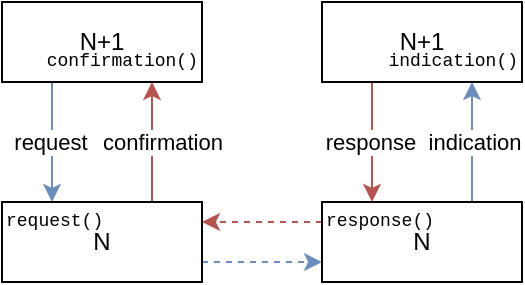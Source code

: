 <mxfile version="14.5.1" type="device" pages="3"><diagram id="8msGZglLkiFxOVFAlrKm" name="Page-1"><mxGraphModel dx="395" dy="228" grid="1" gridSize="10" guides="1" tooltips="1" connect="1" arrows="1" fold="1" page="1" pageScale="1" pageWidth="827" pageHeight="1169" math="0" shadow="0"><root><mxCell id="0"/><mxCell id="1" parent="0"/><mxCell id="eRVHcrC0AtWGhMuTuGPw-3" style="edgeStyle=orthogonalEdgeStyle;rounded=0;orthogonalLoop=1;jettySize=auto;html=1;exitX=0.25;exitY=1;exitDx=0;exitDy=0;entryX=0.25;entryY=0;entryDx=0;entryDy=0;fillColor=#dae8fc;strokeColor=#6c8ebf;" parent="1" source="eRVHcrC0AtWGhMuTuGPw-1" target="eRVHcrC0AtWGhMuTuGPw-2" edge="1"><mxGeometry relative="1" as="geometry"/></mxCell><mxCell id="eRVHcrC0AtWGhMuTuGPw-4" value="request" style="edgeLabel;html=1;align=center;verticalAlign=middle;resizable=0;points=[];" parent="eRVHcrC0AtWGhMuTuGPw-3" vertex="1" connectable="0"><mxGeometry x="0.269" y="-1" relative="1" as="geometry"><mxPoint y="-8.06" as="offset"/></mxGeometry></mxCell><mxCell id="eRVHcrC0AtWGhMuTuGPw-1" value="N+1" style="rounded=0;whiteSpace=wrap;html=1;" parent="1" vertex="1"><mxGeometry x="260" y="250" width="100" height="40" as="geometry"/></mxCell><mxCell id="eRVHcrC0AtWGhMuTuGPw-10" style="edgeStyle=orthogonalEdgeStyle;rounded=0;orthogonalLoop=1;jettySize=auto;html=1;exitX=1;exitY=0.75;exitDx=0;exitDy=0;entryX=0;entryY=0.75;entryDx=0;entryDy=0;fillColor=#dae8fc;dashed=1;strokeColor=#6c8ebf;" parent="1" source="eRVHcrC0AtWGhMuTuGPw-2" target="eRVHcrC0AtWGhMuTuGPw-8" edge="1"><mxGeometry relative="1" as="geometry"/></mxCell><mxCell id="eRVHcrC0AtWGhMuTuGPw-13" style="edgeStyle=orthogonalEdgeStyle;rounded=0;orthogonalLoop=1;jettySize=auto;html=1;exitX=0.75;exitY=0;exitDx=0;exitDy=0;entryX=0.75;entryY=1;entryDx=0;entryDy=0;fillColor=#f8cecc;strokeColor=#b85450;" parent="1" source="eRVHcrC0AtWGhMuTuGPw-2" target="eRVHcrC0AtWGhMuTuGPw-1" edge="1"><mxGeometry relative="1" as="geometry"/></mxCell><mxCell id="eRVHcrC0AtWGhMuTuGPw-14" value="confirmation" style="edgeLabel;html=1;align=center;verticalAlign=middle;resizable=0;points=[];" parent="eRVHcrC0AtWGhMuTuGPw-13" vertex="1" connectable="0"><mxGeometry x="0.225" relative="1" as="geometry"><mxPoint x="5" y="6.67" as="offset"/></mxGeometry></mxCell><mxCell id="eRVHcrC0AtWGhMuTuGPw-2" value="N" style="rounded=0;whiteSpace=wrap;html=1;" parent="1" vertex="1"><mxGeometry x="260" y="350" width="100" height="40" as="geometry"/></mxCell><mxCell id="eRVHcrC0AtWGhMuTuGPw-5" style="edgeStyle=orthogonalEdgeStyle;rounded=0;orthogonalLoop=1;jettySize=auto;html=1;exitX=0.25;exitY=1;exitDx=0;exitDy=0;entryX=0.25;entryY=0;entryDx=0;entryDy=0;fillColor=#f8cecc;strokeColor=#b85450;" parent="1" source="eRVHcrC0AtWGhMuTuGPw-7" target="eRVHcrC0AtWGhMuTuGPw-8" edge="1"><mxGeometry relative="1" as="geometry"/></mxCell><mxCell id="eRVHcrC0AtWGhMuTuGPw-6" value="response" style="edgeLabel;html=1;align=center;verticalAlign=middle;resizable=0;points=[];" parent="eRVHcrC0AtWGhMuTuGPw-5" vertex="1" connectable="0"><mxGeometry x="0.269" y="-1" relative="1" as="geometry"><mxPoint y="-8" as="offset"/></mxGeometry></mxCell><mxCell id="eRVHcrC0AtWGhMuTuGPw-7" value="N+1" style="rounded=0;whiteSpace=wrap;html=1;" parent="1" vertex="1"><mxGeometry x="420" y="250" width="100" height="40" as="geometry"/></mxCell><mxCell id="eRVHcrC0AtWGhMuTuGPw-11" style="edgeStyle=orthogonalEdgeStyle;rounded=0;orthogonalLoop=1;jettySize=auto;html=1;exitX=0.75;exitY=0;exitDx=0;exitDy=0;entryX=0.75;entryY=1;entryDx=0;entryDy=0;fillColor=#dae8fc;strokeColor=#6c8ebf;" parent="1" source="eRVHcrC0AtWGhMuTuGPw-8" target="eRVHcrC0AtWGhMuTuGPw-7" edge="1"><mxGeometry relative="1" as="geometry"/></mxCell><mxCell id="eRVHcrC0AtWGhMuTuGPw-12" value="indication" style="edgeLabel;html=1;align=center;verticalAlign=middle;resizable=0;points=[];" parent="eRVHcrC0AtWGhMuTuGPw-11" vertex="1" connectable="0"><mxGeometry x="-0.232" y="-1" relative="1" as="geometry"><mxPoint y="-7" as="offset"/></mxGeometry></mxCell><mxCell id="eRVHcrC0AtWGhMuTuGPw-15" style="edgeStyle=orthogonalEdgeStyle;rounded=0;orthogonalLoop=1;jettySize=auto;html=1;exitX=0;exitY=0.25;exitDx=0;exitDy=0;entryX=1;entryY=0.25;entryDx=0;entryDy=0;dashed=1;fillColor=#f8cecc;strokeColor=#b85450;" parent="1" source="eRVHcrC0AtWGhMuTuGPw-8" target="eRVHcrC0AtWGhMuTuGPw-2" edge="1"><mxGeometry relative="1" as="geometry"/></mxCell><mxCell id="eRVHcrC0AtWGhMuTuGPw-8" value="N" style="rounded=0;whiteSpace=wrap;html=1;" parent="1" vertex="1"><mxGeometry x="420" y="350" width="100" height="40" as="geometry"/></mxCell><mxCell id="y-ce9G92WKQW0NO0OB9N-1" value="request()" style="text;html=1;strokeColor=none;fillColor=none;align=left;verticalAlign=middle;whiteSpace=wrap;rounded=0;fontFamily=Courier New;fontSize=9;" vertex="1" parent="1"><mxGeometry x="260" y="350" width="40" height="20" as="geometry"/></mxCell><mxCell id="y-ce9G92WKQW0NO0OB9N-2" value="confirmation()" style="text;html=1;strokeColor=none;fillColor=none;align=right;verticalAlign=middle;whiteSpace=wrap;rounded=0;fontFamily=Courier New;fontSize=9;" vertex="1" parent="1"><mxGeometry x="270" y="270" width="90" height="20" as="geometry"/></mxCell><mxCell id="y-ce9G92WKQW0NO0OB9N-3" value="response()" style="text;html=1;strokeColor=none;fillColor=none;align=left;verticalAlign=middle;whiteSpace=wrap;rounded=0;fontFamily=Courier New;fontSize=9;" vertex="1" parent="1"><mxGeometry x="420" y="350" width="60" height="20" as="geometry"/></mxCell><mxCell id="y-ce9G92WKQW0NO0OB9N-4" value="indication()" style="text;html=1;strokeColor=none;fillColor=none;align=right;verticalAlign=middle;whiteSpace=wrap;rounded=0;fontFamily=Courier New;fontSize=9;" vertex="1" parent="1"><mxGeometry x="460" y="270" width="60" height="20" as="geometry"/></mxCell></root></mxGraphModel></diagram><diagram id="KHeBgmpmu4kn4VjHanUW" name="Page-2"><mxGraphModel dx="1422" dy="822" grid="1" gridSize="10" guides="1" tooltips="1" connect="1" arrows="1" fold="1" page="1" pageScale="1" pageWidth="827" pageHeight="1169" math="0" shadow="0"><root><mxCell id="xdquKjPm5W4JOgWtBmdA-0"/><mxCell id="xdquKjPm5W4JOgWtBmdA-1" parent="xdquKjPm5W4JOgWtBmdA-0"/><mxCell id="AT72fptFloqT8dLvzETi-0" style="edgeStyle=orthogonalEdgeStyle;rounded=0;orthogonalLoop=1;jettySize=auto;html=1;exitX=0.5;exitY=0;exitDx=0;exitDy=0;entryX=0.5;entryY=1;entryDx=0;entryDy=0;dashed=1;fontSize=9;fontFamily=Courier New;" parent="xdquKjPm5W4JOgWtBmdA-1" source="AT72fptFloqT8dLvzETi-11" target="AT72fptFloqT8dLvzETi-12" edge="1"><mxGeometry relative="1" as="geometry"/></mxCell><mxCell id="AT72fptFloqT8dLvzETi-1" value="#include &amp;lt;vector&amp;gt;" style="edgeLabel;html=1;align=center;verticalAlign=middle;resizable=0;points=[];fontSize=9;fontFamily=Courier New;" parent="AT72fptFloqT8dLvzETi-0" vertex="1" connectable="0"><mxGeometry x="0.275" relative="1" as="geometry"><mxPoint y="5.56" as="offset"/></mxGeometry></mxCell><mxCell id="AT72fptFloqT8dLvzETi-2" style="edgeStyle=orthogonalEdgeStyle;rounded=0;orthogonalLoop=1;jettySize=auto;html=1;exitX=0.25;exitY=1;exitDx=0;exitDy=0;entryX=0.25;entryY=0;entryDx=0;entryDy=0;startArrow=diamond;startFill=1;fontFamily=Courier New;" parent="xdquKjPm5W4JOgWtBmdA-1" source="AT72fptFloqT8dLvzETi-11" target="AT72fptFloqT8dLvzETi-13" edge="1"><mxGeometry relative="1" as="geometry"/></mxCell><mxCell id="AT72fptFloqT8dLvzETi-3" value="Roue r2;" style="edgeLabel;html=1;align=center;verticalAlign=middle;resizable=0;points=[];fontSize=9;fontFamily=Courier New;" parent="AT72fptFloqT8dLvzETi-2" vertex="1" connectable="0"><mxGeometry x="-0.24" y="2" relative="1" as="geometry"><mxPoint x="-7" y="0.93" as="offset"/></mxGeometry></mxCell><mxCell id="AT72fptFloqT8dLvzETi-4" style="edgeStyle=orthogonalEdgeStyle;rounded=0;orthogonalLoop=1;jettySize=auto;html=1;exitX=0.75;exitY=1;exitDx=0;exitDy=0;entryX=0.75;entryY=0;entryDx=0;entryDy=0;startArrow=diamond;startFill=1;fontSize=9;fontFamily=Courier New;" parent="xdquKjPm5W4JOgWtBmdA-1" source="AT72fptFloqT8dLvzETi-11" target="AT72fptFloqT8dLvzETi-13" edge="1"><mxGeometry relative="1" as="geometry"/></mxCell><mxCell id="AT72fptFloqT8dLvzETi-5" value="Roue r1;" style="edgeLabel;html=1;align=center;verticalAlign=middle;resizable=0;points=[];fontSize=9;fontFamily=Courier New;" parent="AT72fptFloqT8dLvzETi-4" vertex="1" connectable="0"><mxGeometry x="-0.704" relative="1" as="geometry"><mxPoint x="15" y="12.4" as="offset"/></mxGeometry></mxCell><mxCell id="AT72fptFloqT8dLvzETi-6" style="edgeStyle=orthogonalEdgeStyle;rounded=0;orthogonalLoop=1;jettySize=auto;html=1;exitX=1;exitY=0.5;exitDx=0;exitDy=0;entryX=0;entryY=0.5;entryDx=0;entryDy=0;startArrow=diamond;startFill=0;fontFamily=Courier New;fontSize=11;" parent="xdquKjPm5W4JOgWtBmdA-1" source="AT72fptFloqT8dLvzETi-11" target="AT72fptFloqT8dLvzETi-14" edge="1"><mxGeometry relative="1" as="geometry"/></mxCell><mxCell id="AT72fptFloqT8dLvzETi-7" value="*" style="edgeLabel;html=1;align=center;verticalAlign=middle;resizable=0;points=[];fontSize=11;fontFamily=Courier New;" parent="AT72fptFloqT8dLvzETi-6" vertex="1" connectable="0"><mxGeometry x="0.335" y="-1" relative="1" as="geometry"><mxPoint x="10" y="-11" as="offset"/></mxGeometry></mxCell><mxCell id="AT72fptFloqT8dLvzETi-8" value="vector&amp;lt;Person*&amp;gt;&lt;br&gt;owner;" style="edgeLabel;html=1;align=center;verticalAlign=middle;resizable=0;points=[];fontSize=11;fontFamily=Courier New;horizontal=1;" parent="AT72fptFloqT8dLvzETi-6" vertex="1" connectable="0"><mxGeometry x="-0.316" y="-2" relative="1" as="geometry"><mxPoint x="59.43" y="-32" as="offset"/></mxGeometry></mxCell><mxCell id="AT72fptFloqT8dLvzETi-9" style="edgeStyle=orthogonalEdgeStyle;rounded=0;orthogonalLoop=1;jettySize=auto;html=1;exitX=0;exitY=0.5;exitDx=0;exitDy=0;entryX=1;entryY=0.5;entryDx=0;entryDy=0;startArrow=none;startFill=0;fontFamily=Courier New;fontSize=11;endArrow=block;endFill=0;" parent="xdquKjPm5W4JOgWtBmdA-1" source="AT72fptFloqT8dLvzETi-11" target="AT72fptFloqT8dLvzETi-15" edge="1"><mxGeometry relative="1" as="geometry"/></mxCell><mxCell id="AT72fptFloqT8dLvzETi-10" value="class Voiture :&lt;br style=&quot;font-size: 9px;&quot;&gt;&amp;nbsp; &amp;nbsp;public Vehicule" style="edgeLabel;html=1;align=center;verticalAlign=middle;resizable=0;points=[];fontSize=9;fontFamily=Courier New;" parent="AT72fptFloqT8dLvzETi-9" vertex="1" connectable="0"><mxGeometry x="0.32" relative="1" as="geometry"><mxPoint x="-47.14" y="-20" as="offset"/></mxGeometry></mxCell><mxCell id="AT72fptFloqT8dLvzETi-11" value="Voiture" style="rounded=0;whiteSpace=wrap;html=1;fontFamily=Courier New;" parent="xdquKjPm5W4JOgWtBmdA-1" vertex="1"><mxGeometry x="379" y="330" width="60" height="20" as="geometry"/></mxCell><mxCell id="AT72fptFloqT8dLvzETi-12" value="vector" style="rounded=0;whiteSpace=wrap;html=1;fontFamily=Courier New;" parent="xdquKjPm5W4JOgWtBmdA-1" vertex="1"><mxGeometry x="379" y="270" width="60" height="20" as="geometry"/></mxCell><mxCell id="AT72fptFloqT8dLvzETi-13" value="Roue" style="rounded=0;whiteSpace=wrap;html=1;fontFamily=Courier New;" parent="xdquKjPm5W4JOgWtBmdA-1" vertex="1"><mxGeometry x="379" y="400" width="60" height="20" as="geometry"/></mxCell><mxCell id="AT72fptFloqT8dLvzETi-14" value="Person" style="rounded=0;whiteSpace=wrap;html=1;fontFamily=Courier New;" parent="xdquKjPm5W4JOgWtBmdA-1" vertex="1"><mxGeometry x="499" y="330" width="60" height="20" as="geometry"/></mxCell><mxCell id="AT72fptFloqT8dLvzETi-15" value="Vehicule" style="rounded=0;whiteSpace=wrap;html=1;fontFamily=Courier New;" parent="xdquKjPm5W4JOgWtBmdA-1" vertex="1"><mxGeometry x="269" y="330" width="60" height="20" as="geometry"/></mxCell></root></mxGraphModel></diagram><diagram id="rxhpmbv8tv5E8vfeJI_o" name="Page-3"><mxGraphModel dx="677" dy="391" grid="1" gridSize="10" guides="1" tooltips="1" connect="1" arrows="1" fold="1" page="1" pageScale="1" pageWidth="827" pageHeight="1169" math="0" shadow="0"><root><mxCell id="nLOy6urcEKs6-xULfCXV-0"/><mxCell id="nLOy6urcEKs6-xULfCXV-1" parent="nLOy6urcEKs6-xULfCXV-0"/><mxCell id="nLOy6urcEKs6-xULfCXV-2" value="" style="endArrow=none;html=1;rounded=0;startArrow=diamond;startFill=1;endSize=10;startSize=10;jumpSize=10;strokeWidth=2;" parent="nLOy6urcEKs6-xULfCXV-1" edge="1"><mxGeometry width="50" height="50" relative="1" as="geometry"><mxPoint x="200" y="280" as="sourcePoint"/><mxPoint x="280" y="280" as="targetPoint"/></mxGeometry></mxCell><mxCell id="nLOy6urcEKs6-xULfCXV-3" value="composition" style="edgeLabel;html=1;align=center;verticalAlign=middle;resizable=0;points=[];" parent="nLOy6urcEKs6-xULfCXV-2" vertex="1" connectable="0"><mxGeometry x="0.35" y="-5" relative="1" as="geometry"><mxPoint x="-5" y="-15" as="offset"/></mxGeometry></mxCell><mxCell id="nLOy6urcEKs6-xULfCXV-4" value="" style="endArrow=none;html=1;rounded=0;startArrow=diamond;startFill=0;endSize=10;startSize=10;jumpSize=10;strokeWidth=2;" parent="nLOy6urcEKs6-xULfCXV-1" edge="1"><mxGeometry width="50" height="50" relative="1" as="geometry"><mxPoint x="200" y="320" as="sourcePoint"/><mxPoint x="280" y="320" as="targetPoint"/></mxGeometry></mxCell><mxCell id="nLOy6urcEKs6-xULfCXV-5" value="agrégation" style="edgeLabel;html=1;align=center;verticalAlign=middle;resizable=0;points=[];" parent="nLOy6urcEKs6-xULfCXV-4" vertex="1" connectable="0"><mxGeometry x="0.35" y="-5" relative="1" as="geometry"><mxPoint x="-5" y="-15" as="offset"/></mxGeometry></mxCell><mxCell id="nLOy6urcEKs6-xULfCXV-6" value="" style="endArrow=block;html=1;rounded=0;startArrow=none;startFill=0;endSize=10;startSize=10;jumpSize=10;strokeWidth=2;endFill=0;" parent="nLOy6urcEKs6-xULfCXV-1" edge="1"><mxGeometry width="50" height="50" relative="1" as="geometry"><mxPoint x="200" y="240" as="sourcePoint"/><mxPoint x="280" y="240" as="targetPoint"/></mxGeometry></mxCell><mxCell id="nLOy6urcEKs6-xULfCXV-7" value="héritage" style="edgeLabel;html=1;align=center;verticalAlign=middle;resizable=0;points=[];" parent="nLOy6urcEKs6-xULfCXV-6" vertex="1" connectable="0"><mxGeometry x="0.35" y="-5" relative="1" as="geometry"><mxPoint x="-14" y="-15" as="offset"/></mxGeometry></mxCell><mxCell id="nLOy6urcEKs6-xULfCXV-8" value="" style="endArrow=none;html=1;rounded=0;startArrow=none;startFill=0;endSize=10;startSize=10;jumpSize=10;strokeWidth=2;" parent="nLOy6urcEKs6-xULfCXV-1" edge="1"><mxGeometry width="50" height="50" relative="1" as="geometry"><mxPoint x="200" y="200" as="sourcePoint"/><mxPoint x="280" y="200" as="targetPoint"/></mxGeometry></mxCell><mxCell id="nLOy6urcEKs6-xULfCXV-9" value="association" style="edgeLabel;html=1;align=center;verticalAlign=middle;resizable=0;points=[];" parent="nLOy6urcEKs6-xULfCXV-8" vertex="1" connectable="0"><mxGeometry x="0.35" y="-5" relative="1" as="geometry"><mxPoint x="-5" y="-15" as="offset"/></mxGeometry></mxCell><mxCell id="nLOy6urcEKs6-xULfCXV-10" value="" style="endArrow=open;dashed=1;html=1;rounded=0;startSize=10;endSize=10;strokeWidth=2;jumpSize=10;endFill=0;" parent="nLOy6urcEKs6-xULfCXV-1" edge="1"><mxGeometry width="50" height="50" relative="1" as="geometry"><mxPoint x="200" y="360" as="sourcePoint"/><mxPoint x="280" y="360" as="targetPoint"/><Array as="points"><mxPoint x="250" y="360"/></Array></mxGeometry></mxCell><mxCell id="nLOy6urcEKs6-xULfCXV-11" value="include" style="edgeLabel;html=1;align=center;verticalAlign=middle;resizable=0;points=[];" parent="nLOy6urcEKs6-xULfCXV-10" vertex="1" connectable="0"><mxGeometry x="-0.025" y="-3" relative="1" as="geometry"><mxPoint y="-13" as="offset"/></mxGeometry></mxCell><mxCell id="nLOy6urcEKs6-xULfCXV-12" value="Appel entre deux classes" style="text;html=1;strokeColor=none;fillColor=none;align=center;verticalAlign=middle;whiteSpace=wrap;rounded=0;" parent="nLOy6urcEKs6-xULfCXV-1" vertex="1"><mxGeometry x="290" y="180" width="150" height="30" as="geometry"/></mxCell><mxCell id="nLOy6urcEKs6-xULfCXV-13" value="Spécification de classe (est un)" style="text;html=1;strokeColor=none;fillColor=none;align=center;verticalAlign=middle;whiteSpace=wrap;rounded=0;" parent="nLOy6urcEKs6-xULfCXV-1" vertex="1"><mxGeometry x="290" y="220" width="180" height="30" as="geometry"/></mxCell><mxCell id="nLOy6urcEKs6-xULfCXV-14" value="objet dont la durée de vie est liée à la classe (variable)" style="text;html=1;strokeColor=none;fillColor=none;align=center;verticalAlign=middle;whiteSpace=wrap;rounded=0;" parent="nLOy6urcEKs6-xULfCXV-1" vertex="1"><mxGeometry x="290" y="260" width="160" height="30" as="geometry"/></mxCell><mxCell id="04r2XigbDtJutq2kFQPa-0" value="objet dont la durée de vie n'est pas liée à la classe (pointeur)" style="text;html=1;strokeColor=none;fillColor=none;align=center;verticalAlign=middle;whiteSpace=wrap;rounded=0;" parent="nLOy6urcEKs6-xULfCXV-1" vertex="1"><mxGeometry x="290" y="300" width="170" height="30" as="geometry"/></mxCell><mxCell id="04r2XigbDtJutq2kFQPa-2" value="Implémentation d'une autre classe" style="text;html=1;strokeColor=none;fillColor=none;align=center;verticalAlign=middle;whiteSpace=wrap;rounded=0;" parent="nLOy6urcEKs6-xULfCXV-1" vertex="1"><mxGeometry x="290" y="340" width="190" height="30" as="geometry"/></mxCell></root></mxGraphModel></diagram></mxfile>